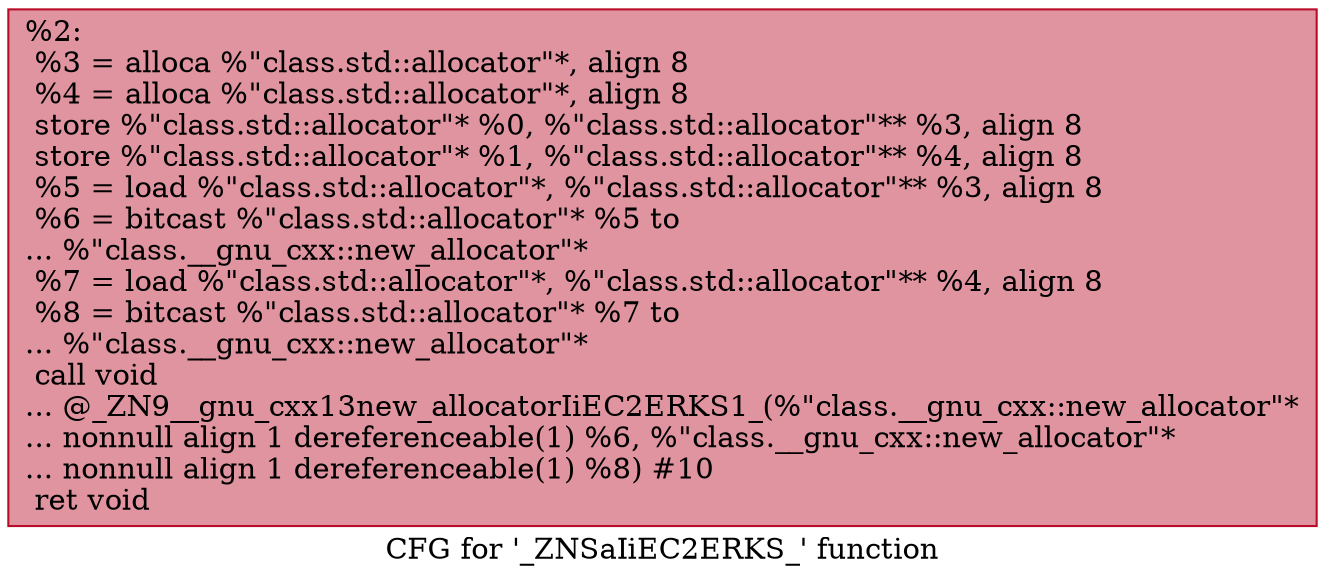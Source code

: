 digraph "CFG for '_ZNSaIiEC2ERKS_' function" {
	label="CFG for '_ZNSaIiEC2ERKS_' function";

	Node0x558bbab68bc0 [shape=record,color="#b70d28ff", style=filled, fillcolor="#b70d2870",label="{%2:\l  %3 = alloca %\"class.std::allocator\"*, align 8\l  %4 = alloca %\"class.std::allocator\"*, align 8\l  store %\"class.std::allocator\"* %0, %\"class.std::allocator\"** %3, align 8\l  store %\"class.std::allocator\"* %1, %\"class.std::allocator\"** %4, align 8\l  %5 = load %\"class.std::allocator\"*, %\"class.std::allocator\"** %3, align 8\l  %6 = bitcast %\"class.std::allocator\"* %5 to\l... %\"class.__gnu_cxx::new_allocator\"*\l  %7 = load %\"class.std::allocator\"*, %\"class.std::allocator\"** %4, align 8\l  %8 = bitcast %\"class.std::allocator\"* %7 to\l... %\"class.__gnu_cxx::new_allocator\"*\l  call void\l... @_ZN9__gnu_cxx13new_allocatorIiEC2ERKS1_(%\"class.__gnu_cxx::new_allocator\"*\l... nonnull align 1 dereferenceable(1) %6, %\"class.__gnu_cxx::new_allocator\"*\l... nonnull align 1 dereferenceable(1) %8) #10\l  ret void\l}"];
}
